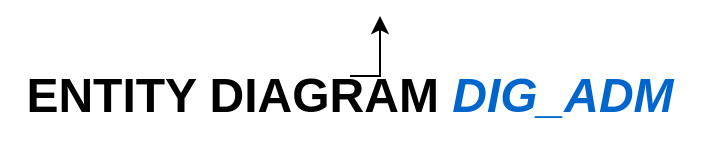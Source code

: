 <mxfile version="14.0.0" type="github">
  <diagram id="nCwZRvS_N6be64EUeEK8" name="Page-1">
    <mxGraphModel dx="1422" dy="794" grid="1" gridSize="10" guides="1" tooltips="1" connect="1" arrows="1" fold="1" page="1" pageScale="1" pageWidth="850" pageHeight="1100" math="0" shadow="0">
      <root>
        <mxCell id="0" />
        <mxCell id="1" parent="0" />
        <mxCell id="jtg5bHnYJ9LyOj6tJ73g-2" style="edgeStyle=orthogonalEdgeStyle;rounded=0;orthogonalLoop=1;jettySize=auto;html=1;exitX=0.5;exitY=0;exitDx=0;exitDy=0;" edge="1" parent="1" source="jtg5bHnYJ9LyOj6tJ73g-1">
          <mxGeometry relative="1" as="geometry">
            <mxPoint x="410" y="110" as="targetPoint" />
          </mxGeometry>
        </mxCell>
        <mxCell id="jtg5bHnYJ9LyOj6tJ73g-1" value="&lt;h1&gt;ENTITY DIAGRAM &lt;i&gt;&lt;font color=&quot;#0066cc&quot;&gt;DIG_ADM&lt;/font&gt;&lt;/i&gt;&lt;/h1&gt;" style="text;html=1;strokeColor=none;fillColor=none;align=center;verticalAlign=middle;whiteSpace=wrap;rounded=0;" vertex="1" parent="1">
          <mxGeometry x="220" y="140" width="350" height="20" as="geometry" />
        </mxCell>
      </root>
    </mxGraphModel>
  </diagram>
</mxfile>
